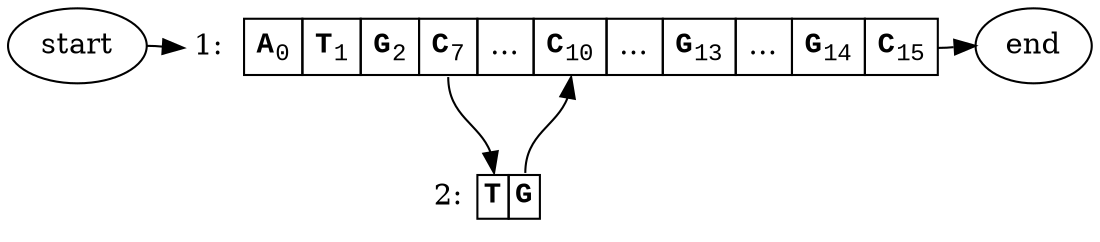 strict digraph "" {
	graph [bb="0,0,490,108",
		rankdir=TD,
		splines=true
	];
	node [label="\N"];
	source	[height=0.5,
		label=start,
		pos="27,90",
		width=0.75];
	1	[height=0.5,
		highlights="[True, True, True, True, True, True, True, True, False, False, True, True, True, True, True, True]",
		label=<<TABLE BORDER='0' CELLBORDER='1' CELLSPACING='0' CELLPADDING='5'><TR><TD BORDER='0' PORT='caption'>1: </TD><TD PORT='0'><FONT FACE='Courier New'><B>A</B><SUB>0</SUB></FONT></TD>
<TD PORT='1'><FONT FACE='Courier New'><B>T</B><SUB>1</SUB></FONT></TD>
<TD PORT='2'><FONT FACE='Courier New'><B>G</B><SUB>2</SUB></FONT></TD>
<TD PORT='7'><FONT FACE='Courier New'><B>C</B><SUB>7</SUB></FONT></TD>
<TD>…</TD>
<TD PORT='10'><FONT FACE='Courier New'><B>C</B><SUB>10</SUB></FONT></TD>
<TD>…</TD>
<TD PORT='13'><FONT FACE='Courier New'><B>G</B><SUB>13</SUB></FONT></TD>
<TD>…</TD>
<TD PORT='14'><FONT FACE='Courier New'><B>G</B><SUB>14</SUB></FONT></TD>
<TD PORT='15'><FONT FACE='Courier New'><B>C</B><SUB>15</SUB></FONT></TD></TR></TABLE>>,
		margin=0,
		pos="245,90",
		sequence=ATGTATACATCACGGC,
		shape=none,
		width=4.8056];
	source:e -> 1:caption	[constraint=False,
		pos="e,72,90 54,90 56.75,90 58.791,90 60.61,90",
		rank=same,
		to_pos=0];
	sink	[height=0.5,
		label=end,
		pos="463,90",
		width=0.75];
	1:15 -> sink:w	[constraint=False,
		from_pos=15,
		pos="e,436,90 418,90 420.75,90 422.79,90 424.61,90",
		rank=same];
	2	[height=0.5,
		highlights="[True, True]",
		label=<<TABLE BORDER='0' CELLBORDER='1' CELLSPACING='0'><TR><TD BORDER='0' PORT='caption'>2: </TD><TD PORT='0'><FONT FACE='Courier New'><B>T</B></FONT></TD>
<TD PORT='1'><FONT FACE='Courier New'><B>G</B></FONT></TD></TR></TABLE>>,
		margin=0,
		pos="210,18",
		sequence=TG,
		shape=none,
		width=0.75];
	1:7 -> 2:0	[from_pos=7,
		pos="e,212,30.25 190.75,74.75 190.75,57.285 204.24,53.314 209.73,41.331",
		to_pos=0];
	2:1 -> 1:10	[from_pos=1,
		pos="e,247.38,74.75 226.25,30.25 226.25,47.696 239.66,51.693 245.11,63.675",
		to_pos=10];
}
